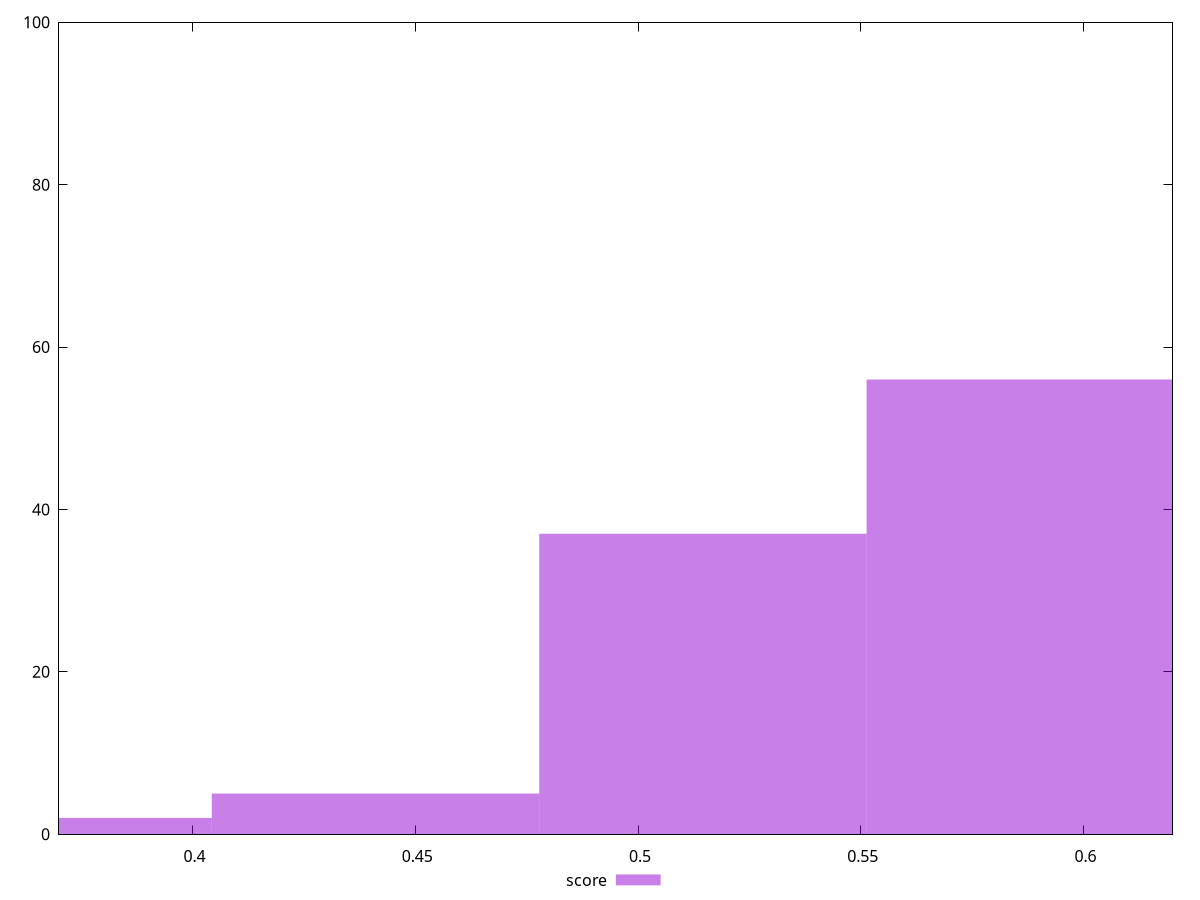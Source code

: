 reset

$score <<EOF
0.4410579965765588 5
0.514567662672652 37
0.5880773287687451 56
0.36754833048046565 2
EOF

set key outside below
set boxwidth 0.07350966609609313
set xrange [0.37:0.62]
set yrange [0:100]
set trange [0:100]
set style fill transparent solid 0.5 noborder
set terminal svg size 640, 490 enhanced background rgb 'white'
set output "report_00009_2021-02-08T22-37-41.559Z/mainthread-work-breakdown/samples/pages/score/histogram.svg"

plot $score title "score" with boxes

reset
